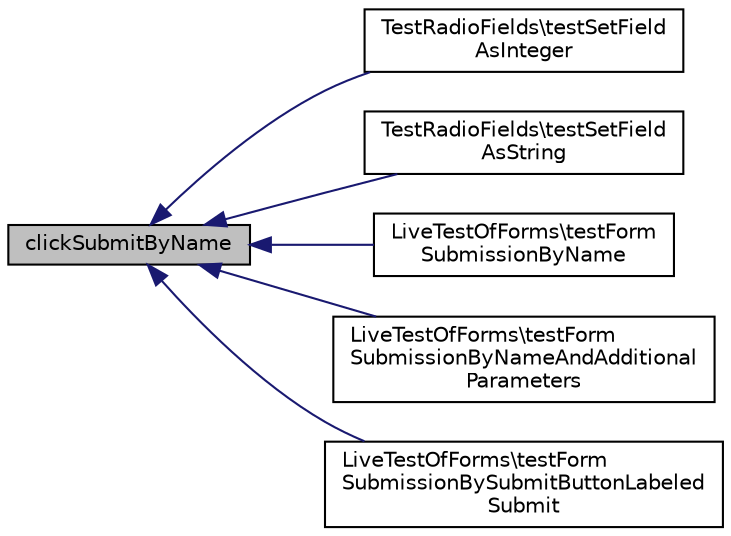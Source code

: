 digraph "clickSubmitByName"
{
  edge [fontname="Helvetica",fontsize="10",labelfontname="Helvetica",labelfontsize="10"];
  node [fontname="Helvetica",fontsize="10",shape=record];
  rankdir="LR";
  Node1 [label="clickSubmitByName",height=0.2,width=0.4,color="black", fillcolor="grey75", style="filled" fontcolor="black"];
  Node1 -> Node2 [dir="back",color="midnightblue",fontsize="10",style="solid",fontname="Helvetica"];
  Node2 [label="TestRadioFields\\testSetField\lAsInteger",height=0.2,width=0.4,color="black", fillcolor="white", style="filled",URL="$class_test_radio_fields.html#a0b50bb1702a0caecad7b7599d81ab3e7"];
  Node1 -> Node3 [dir="back",color="midnightblue",fontsize="10",style="solid",fontname="Helvetica"];
  Node3 [label="TestRadioFields\\testSetField\lAsString",height=0.2,width=0.4,color="black", fillcolor="white", style="filled",URL="$class_test_radio_fields.html#ae9c46a01a25f8603e037f727d5f35a03"];
  Node1 -> Node4 [dir="back",color="midnightblue",fontsize="10",style="solid",fontname="Helvetica"];
  Node4 [label="LiveTestOfForms\\testForm\lSubmissionByName",height=0.2,width=0.4,color="black", fillcolor="white", style="filled",URL="$class_live_test_of_forms.html#a2732e06e4492aeb6fb9504301fac5e07"];
  Node1 -> Node5 [dir="back",color="midnightblue",fontsize="10",style="solid",fontname="Helvetica"];
  Node5 [label="LiveTestOfForms\\testForm\lSubmissionByNameAndAdditional\lParameters",height=0.2,width=0.4,color="black", fillcolor="white", style="filled",URL="$class_live_test_of_forms.html#a3f813eb71f25c4465ed9697788f15d72"];
  Node1 -> Node6 [dir="back",color="midnightblue",fontsize="10",style="solid",fontname="Helvetica"];
  Node6 [label="LiveTestOfForms\\testForm\lSubmissionBySubmitButtonLabeled\lSubmit",height=0.2,width=0.4,color="black", fillcolor="white", style="filled",URL="$class_live_test_of_forms.html#a4fb074bab2cdca3b44639f7359039ffa"];
}
